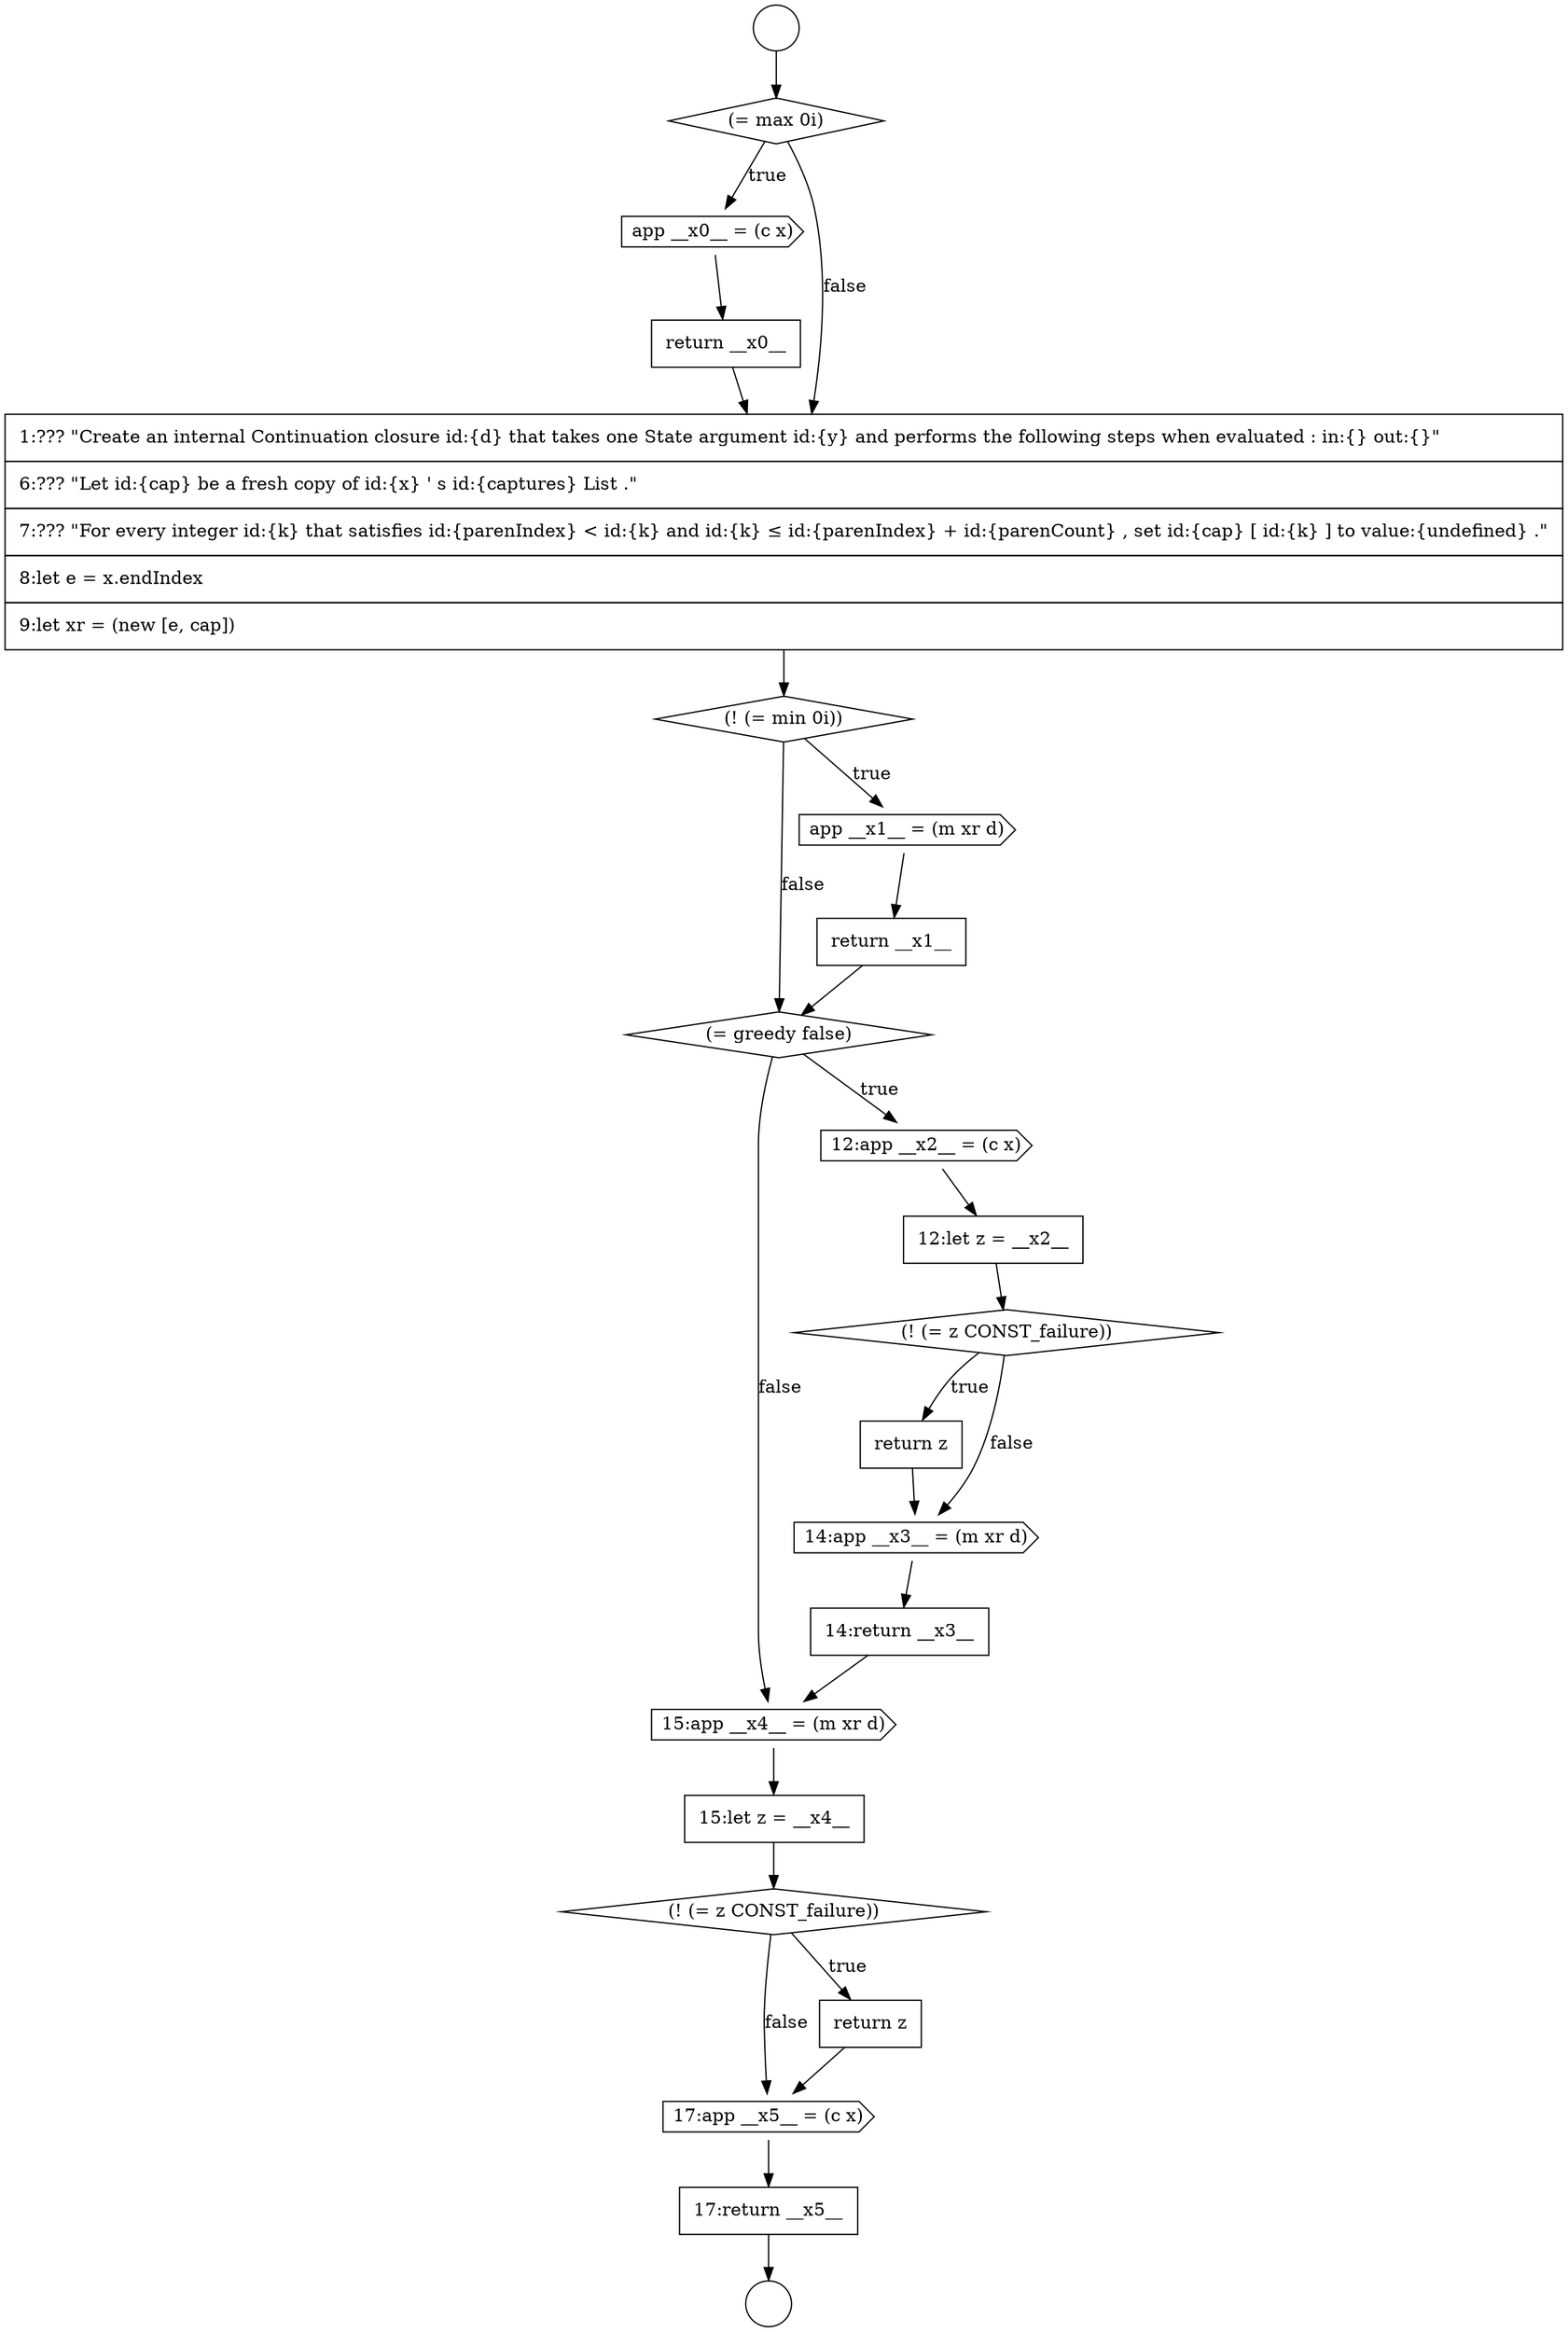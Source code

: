 digraph {
  node12344 [shape=none, margin=0, label=<<font color="black">
    <table border="0" cellborder="1" cellspacing="0" cellpadding="10">
      <tr><td align="left">return z</td></tr>
    </table>
  </font>> color="black" fillcolor="white" style=filled]
  node12334 [shape=cds, label=<<font color="black">app __x0__ = (c x)</font>> color="black" fillcolor="white" style=filled]
  node12339 [shape=none, margin=0, label=<<font color="black">
    <table border="0" cellborder="1" cellspacing="0" cellpadding="10">
      <tr><td align="left">return __x1__</td></tr>
    </table>
  </font>> color="black" fillcolor="white" style=filled]
  node12351 [shape=cds, label=<<font color="black">17:app __x5__ = (c x)</font>> color="black" fillcolor="white" style=filled]
  node12347 [shape=cds, label=<<font color="black">15:app __x4__ = (m xr d)</font>> color="black" fillcolor="white" style=filled]
  node12340 [shape=diamond, label=<<font color="black">(= greedy false)</font>> color="black" fillcolor="white" style=filled]
  node12346 [shape=none, margin=0, label=<<font color="black">
    <table border="0" cellborder="1" cellspacing="0" cellpadding="10">
      <tr><td align="left">14:return __x3__</td></tr>
    </table>
  </font>> color="black" fillcolor="white" style=filled]
  node12349 [shape=diamond, label=<<font color="black">(! (= z CONST_failure))</font>> color="black" fillcolor="white" style=filled]
  node12337 [shape=diamond, label=<<font color="black">(! (= min 0i))</font>> color="black" fillcolor="white" style=filled]
  node12332 [shape=circle label=" " color="black" fillcolor="white" style=filled]
  node12345 [shape=cds, label=<<font color="black">14:app __x3__ = (m xr d)</font>> color="black" fillcolor="white" style=filled]
  node12343 [shape=diamond, label=<<font color="black">(! (= z CONST_failure))</font>> color="black" fillcolor="white" style=filled]
  node12338 [shape=cds, label=<<font color="black">app __x1__ = (m xr d)</font>> color="black" fillcolor="white" style=filled]
  node12333 [shape=diamond, label=<<font color="black">(= max 0i)</font>> color="black" fillcolor="white" style=filled]
  node12350 [shape=none, margin=0, label=<<font color="black">
    <table border="0" cellborder="1" cellspacing="0" cellpadding="10">
      <tr><td align="left">return z</td></tr>
    </table>
  </font>> color="black" fillcolor="white" style=filled]
  node12336 [shape=none, margin=0, label=<<font color="black">
    <table border="0" cellborder="1" cellspacing="0" cellpadding="10">
      <tr><td align="left">1:??? &quot;Create an internal Continuation closure id:{d} that takes one State argument id:{y} and performs the following steps when evaluated : in:{} out:{}&quot;</td></tr>
      <tr><td align="left">6:??? &quot;Let id:{cap} be a fresh copy of id:{x} ' s id:{captures} List .&quot;</td></tr>
      <tr><td align="left">7:??? &quot;For every integer id:{k} that satisfies id:{parenIndex} &lt; id:{k} and id:{k} &le; id:{parenIndex} + id:{parenCount} , set id:{cap} [ id:{k} ] to value:{undefined} .&quot;</td></tr>
      <tr><td align="left">8:let e = x.endIndex</td></tr>
      <tr><td align="left">9:let xr = (new [e, cap])</td></tr>
    </table>
  </font>> color="black" fillcolor="white" style=filled]
  node12341 [shape=cds, label=<<font color="black">12:app __x2__ = (c x)</font>> color="black" fillcolor="white" style=filled]
  node12342 [shape=none, margin=0, label=<<font color="black">
    <table border="0" cellborder="1" cellspacing="0" cellpadding="10">
      <tr><td align="left">12:let z = __x2__</td></tr>
    </table>
  </font>> color="black" fillcolor="white" style=filled]
  node12352 [shape=none, margin=0, label=<<font color="black">
    <table border="0" cellborder="1" cellspacing="0" cellpadding="10">
      <tr><td align="left">17:return __x5__</td></tr>
    </table>
  </font>> color="black" fillcolor="white" style=filled]
  node12335 [shape=none, margin=0, label=<<font color="black">
    <table border="0" cellborder="1" cellspacing="0" cellpadding="10">
      <tr><td align="left">return __x0__</td></tr>
    </table>
  </font>> color="black" fillcolor="white" style=filled]
  node12331 [shape=circle label=" " color="black" fillcolor="white" style=filled]
  node12348 [shape=none, margin=0, label=<<font color="black">
    <table border="0" cellborder="1" cellspacing="0" cellpadding="10">
      <tr><td align="left">15:let z = __x4__</td></tr>
    </table>
  </font>> color="black" fillcolor="white" style=filled]
  node12338 -> node12339 [ color="black"]
  node12346 -> node12347 [ color="black"]
  node12341 -> node12342 [ color="black"]
  node12337 -> node12338 [label=<<font color="black">true</font>> color="black"]
  node12337 -> node12340 [label=<<font color="black">false</font>> color="black"]
  node12345 -> node12346 [ color="black"]
  node12349 -> node12350 [label=<<font color="black">true</font>> color="black"]
  node12349 -> node12351 [label=<<font color="black">false</font>> color="black"]
  node12334 -> node12335 [ color="black"]
  node12350 -> node12351 [ color="black"]
  node12331 -> node12333 [ color="black"]
  node12351 -> node12352 [ color="black"]
  node12340 -> node12341 [label=<<font color="black">true</font>> color="black"]
  node12340 -> node12347 [label=<<font color="black">false</font>> color="black"]
  node12339 -> node12340 [ color="black"]
  node12343 -> node12344 [label=<<font color="black">true</font>> color="black"]
  node12343 -> node12345 [label=<<font color="black">false</font>> color="black"]
  node12352 -> node12332 [ color="black"]
  node12348 -> node12349 [ color="black"]
  node12347 -> node12348 [ color="black"]
  node12333 -> node12334 [label=<<font color="black">true</font>> color="black"]
  node12333 -> node12336 [label=<<font color="black">false</font>> color="black"]
  node12335 -> node12336 [ color="black"]
  node12342 -> node12343 [ color="black"]
  node12336 -> node12337 [ color="black"]
  node12344 -> node12345 [ color="black"]
}
